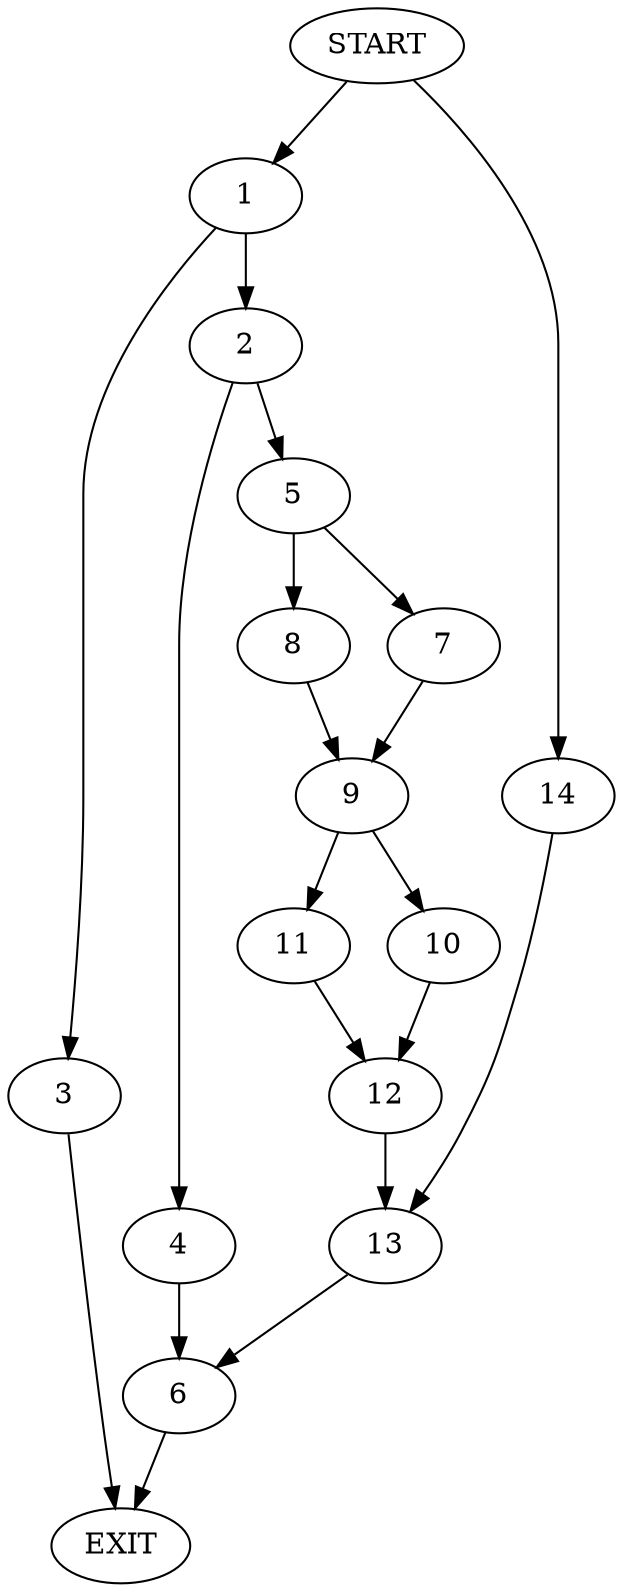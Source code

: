 digraph {
0 [label="START"]
15 [label="EXIT"]
0 -> 1
1 -> 2
1 -> 3
3 -> 15
2 -> 4
2 -> 5
4 -> 6
5 -> 7
5 -> 8
7 -> 9
8 -> 9
9 -> 10
9 -> 11
10 -> 12
11 -> 12
12 -> 13
13 -> 6
0 -> 14
14 -> 13
6 -> 15
}
